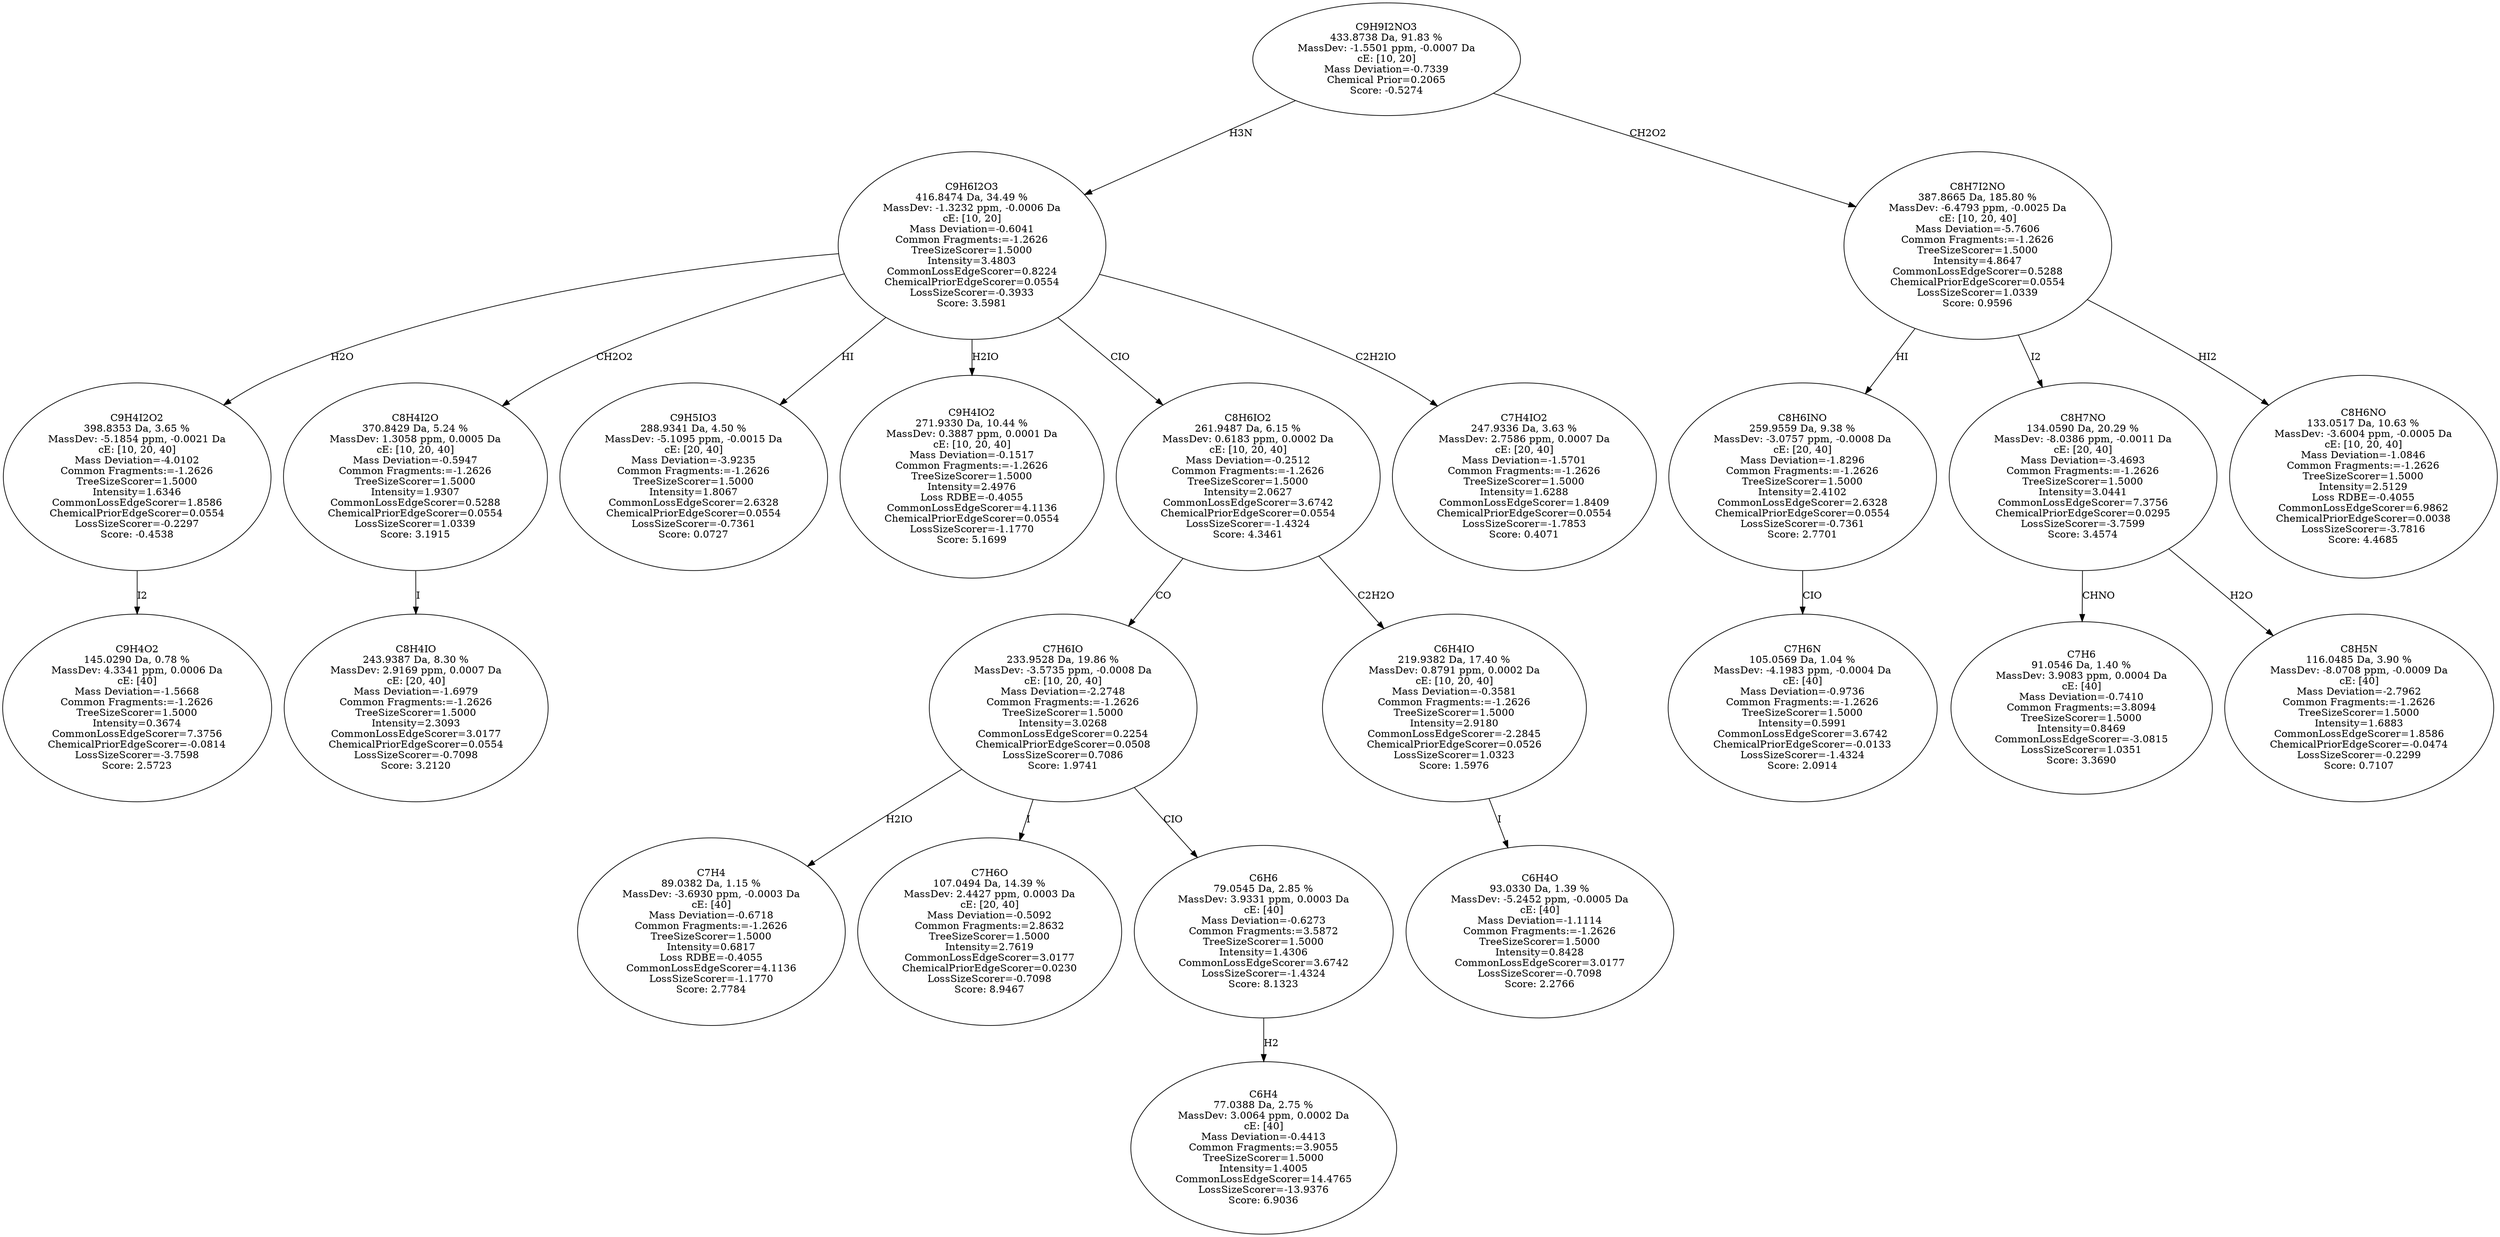 strict digraph {
v1 [label="C9H4O2\n145.0290 Da, 0.78 %\nMassDev: 4.3341 ppm, 0.0006 Da\ncE: [40]\nMass Deviation=-1.5668\nCommon Fragments:=-1.2626\nTreeSizeScorer=1.5000\nIntensity=0.3674\nCommonLossEdgeScorer=7.3756\nChemicalPriorEdgeScorer=-0.0814\nLossSizeScorer=-3.7598\nScore: 2.5723"];
v2 [label="C9H4I2O2\n398.8353 Da, 3.65 %\nMassDev: -5.1854 ppm, -0.0021 Da\ncE: [10, 20, 40]\nMass Deviation=-4.0102\nCommon Fragments:=-1.2626\nTreeSizeScorer=1.5000\nIntensity=1.6346\nCommonLossEdgeScorer=1.8586\nChemicalPriorEdgeScorer=0.0554\nLossSizeScorer=-0.2297\nScore: -0.4538"];
v3 [label="C8H4IO\n243.9387 Da, 8.30 %\nMassDev: 2.9169 ppm, 0.0007 Da\ncE: [20, 40]\nMass Deviation=-1.6979\nCommon Fragments:=-1.2626\nTreeSizeScorer=1.5000\nIntensity=2.3093\nCommonLossEdgeScorer=3.0177\nChemicalPriorEdgeScorer=0.0554\nLossSizeScorer=-0.7098\nScore: 3.2120"];
v4 [label="C8H4I2O\n370.8429 Da, 5.24 %\nMassDev: 1.3058 ppm, 0.0005 Da\ncE: [10, 20, 40]\nMass Deviation=-0.5947\nCommon Fragments:=-1.2626\nTreeSizeScorer=1.5000\nIntensity=1.9307\nCommonLossEdgeScorer=0.5288\nChemicalPriorEdgeScorer=0.0554\nLossSizeScorer=1.0339\nScore: 3.1915"];
v5 [label="C9H5IO3\n288.9341 Da, 4.50 %\nMassDev: -5.1095 ppm, -0.0015 Da\ncE: [20, 40]\nMass Deviation=-3.9235\nCommon Fragments:=-1.2626\nTreeSizeScorer=1.5000\nIntensity=1.8067\nCommonLossEdgeScorer=2.6328\nChemicalPriorEdgeScorer=0.0554\nLossSizeScorer=-0.7361\nScore: 0.0727"];
v6 [label="C9H4IO2\n271.9330 Da, 10.44 %\nMassDev: 0.3887 ppm, 0.0001 Da\ncE: [10, 20, 40]\nMass Deviation=-0.1517\nCommon Fragments:=-1.2626\nTreeSizeScorer=1.5000\nIntensity=2.4976\nLoss RDBE=-0.4055\nCommonLossEdgeScorer=4.1136\nChemicalPriorEdgeScorer=0.0554\nLossSizeScorer=-1.1770\nScore: 5.1699"];
v7 [label="C7H4\n89.0382 Da, 1.15 %\nMassDev: -3.6930 ppm, -0.0003 Da\ncE: [40]\nMass Deviation=-0.6718\nCommon Fragments:=-1.2626\nTreeSizeScorer=1.5000\nIntensity=0.6817\nLoss RDBE=-0.4055\nCommonLossEdgeScorer=4.1136\nLossSizeScorer=-1.1770\nScore: 2.7784"];
v8 [label="C7H6O\n107.0494 Da, 14.39 %\nMassDev: 2.4427 ppm, 0.0003 Da\ncE: [20, 40]\nMass Deviation=-0.5092\nCommon Fragments:=2.8632\nTreeSizeScorer=1.5000\nIntensity=2.7619\nCommonLossEdgeScorer=3.0177\nChemicalPriorEdgeScorer=0.0230\nLossSizeScorer=-0.7098\nScore: 8.9467"];
v9 [label="C6H4\n77.0388 Da, 2.75 %\nMassDev: 3.0064 ppm, 0.0002 Da\ncE: [40]\nMass Deviation=-0.4413\nCommon Fragments:=3.9055\nTreeSizeScorer=1.5000\nIntensity=1.4005\nCommonLossEdgeScorer=14.4765\nLossSizeScorer=-13.9376\nScore: 6.9036"];
v10 [label="C6H6\n79.0545 Da, 2.85 %\nMassDev: 3.9331 ppm, 0.0003 Da\ncE: [40]\nMass Deviation=-0.6273\nCommon Fragments:=3.5872\nTreeSizeScorer=1.5000\nIntensity=1.4306\nCommonLossEdgeScorer=3.6742\nLossSizeScorer=-1.4324\nScore: 8.1323"];
v11 [label="C7H6IO\n233.9528 Da, 19.86 %\nMassDev: -3.5735 ppm, -0.0008 Da\ncE: [10, 20, 40]\nMass Deviation=-2.2748\nCommon Fragments:=-1.2626\nTreeSizeScorer=1.5000\nIntensity=3.0268\nCommonLossEdgeScorer=0.2254\nChemicalPriorEdgeScorer=0.0508\nLossSizeScorer=0.7086\nScore: 1.9741"];
v12 [label="C6H4O\n93.0330 Da, 1.39 %\nMassDev: -5.2452 ppm, -0.0005 Da\ncE: [40]\nMass Deviation=-1.1114\nCommon Fragments:=-1.2626\nTreeSizeScorer=1.5000\nIntensity=0.8428\nCommonLossEdgeScorer=3.0177\nLossSizeScorer=-0.7098\nScore: 2.2766"];
v13 [label="C6H4IO\n219.9382 Da, 17.40 %\nMassDev: 0.8791 ppm, 0.0002 Da\ncE: [10, 20, 40]\nMass Deviation=-0.3581\nCommon Fragments:=-1.2626\nTreeSizeScorer=1.5000\nIntensity=2.9180\nCommonLossEdgeScorer=-2.2845\nChemicalPriorEdgeScorer=0.0526\nLossSizeScorer=1.0323\nScore: 1.5976"];
v14 [label="C8H6IO2\n261.9487 Da, 6.15 %\nMassDev: 0.6183 ppm, 0.0002 Da\ncE: [10, 20, 40]\nMass Deviation=-0.2512\nCommon Fragments:=-1.2626\nTreeSizeScorer=1.5000\nIntensity=2.0627\nCommonLossEdgeScorer=3.6742\nChemicalPriorEdgeScorer=0.0554\nLossSizeScorer=-1.4324\nScore: 4.3461"];
v15 [label="C7H4IO2\n247.9336 Da, 3.63 %\nMassDev: 2.7586 ppm, 0.0007 Da\ncE: [20, 40]\nMass Deviation=-1.5701\nCommon Fragments:=-1.2626\nTreeSizeScorer=1.5000\nIntensity=1.6288\nCommonLossEdgeScorer=1.8409\nChemicalPriorEdgeScorer=0.0554\nLossSizeScorer=-1.7853\nScore: 0.4071"];
v16 [label="C9H6I2O3\n416.8474 Da, 34.49 %\nMassDev: -1.3232 ppm, -0.0006 Da\ncE: [10, 20]\nMass Deviation=-0.6041\nCommon Fragments:=-1.2626\nTreeSizeScorer=1.5000\nIntensity=3.4803\nCommonLossEdgeScorer=0.8224\nChemicalPriorEdgeScorer=0.0554\nLossSizeScorer=-0.3933\nScore: 3.5981"];
v17 [label="C7H6N\n105.0569 Da, 1.04 %\nMassDev: -4.1983 ppm, -0.0004 Da\ncE: [40]\nMass Deviation=-0.9736\nCommon Fragments:=-1.2626\nTreeSizeScorer=1.5000\nIntensity=0.5991\nCommonLossEdgeScorer=3.6742\nChemicalPriorEdgeScorer=-0.0133\nLossSizeScorer=-1.4324\nScore: 2.0914"];
v18 [label="C8H6INO\n259.9559 Da, 9.38 %\nMassDev: -3.0757 ppm, -0.0008 Da\ncE: [20, 40]\nMass Deviation=-1.8296\nCommon Fragments:=-1.2626\nTreeSizeScorer=1.5000\nIntensity=2.4102\nCommonLossEdgeScorer=2.6328\nChemicalPriorEdgeScorer=0.0554\nLossSizeScorer=-0.7361\nScore: 2.7701"];
v19 [label="C7H6\n91.0546 Da, 1.40 %\nMassDev: 3.9083 ppm, 0.0004 Da\ncE: [40]\nMass Deviation=-0.7410\nCommon Fragments:=3.8094\nTreeSizeScorer=1.5000\nIntensity=0.8469\nCommonLossEdgeScorer=-3.0815\nLossSizeScorer=1.0351\nScore: 3.3690"];
v20 [label="C8H5N\n116.0485 Da, 3.90 %\nMassDev: -8.0708 ppm, -0.0009 Da\ncE: [40]\nMass Deviation=-2.7962\nCommon Fragments:=-1.2626\nTreeSizeScorer=1.5000\nIntensity=1.6883\nCommonLossEdgeScorer=1.8586\nChemicalPriorEdgeScorer=-0.0474\nLossSizeScorer=-0.2299\nScore: 0.7107"];
v21 [label="C8H7NO\n134.0590 Da, 20.29 %\nMassDev: -8.0386 ppm, -0.0011 Da\ncE: [20, 40]\nMass Deviation=-3.4693\nCommon Fragments:=-1.2626\nTreeSizeScorer=1.5000\nIntensity=3.0441\nCommonLossEdgeScorer=7.3756\nChemicalPriorEdgeScorer=0.0295\nLossSizeScorer=-3.7599\nScore: 3.4574"];
v22 [label="C8H6NO\n133.0517 Da, 10.63 %\nMassDev: -3.6004 ppm, -0.0005 Da\ncE: [10, 20, 40]\nMass Deviation=-1.0846\nCommon Fragments:=-1.2626\nTreeSizeScorer=1.5000\nIntensity=2.5129\nLoss RDBE=-0.4055\nCommonLossEdgeScorer=6.9862\nChemicalPriorEdgeScorer=0.0038\nLossSizeScorer=-3.7816\nScore: 4.4685"];
v23 [label="C8H7I2NO\n387.8665 Da, 185.80 %\nMassDev: -6.4793 ppm, -0.0025 Da\ncE: [10, 20, 40]\nMass Deviation=-5.7606\nCommon Fragments:=-1.2626\nTreeSizeScorer=1.5000\nIntensity=4.8647\nCommonLossEdgeScorer=0.5288\nChemicalPriorEdgeScorer=0.0554\nLossSizeScorer=1.0339\nScore: 0.9596"];
v24 [label="C9H9I2NO3\n433.8738 Da, 91.83 %\nMassDev: -1.5501 ppm, -0.0007 Da\ncE: [10, 20]\nMass Deviation=-0.7339\nChemical Prior=0.2065\nScore: -0.5274"];
v2 -> v1 [label="I2"];
v16 -> v2 [label="H2O"];
v4 -> v3 [label="I"];
v16 -> v4 [label="CH2O2"];
v16 -> v5 [label="HI"];
v16 -> v6 [label="H2IO"];
v11 -> v7 [label="H2IO"];
v11 -> v8 [label="I"];
v10 -> v9 [label="H2"];
v11 -> v10 [label="CIO"];
v14 -> v11 [label="CO"];
v13 -> v12 [label="I"];
v14 -> v13 [label="C2H2O"];
v16 -> v14 [label="CIO"];
v16 -> v15 [label="C2H2IO"];
v24 -> v16 [label="H3N"];
v18 -> v17 [label="CIO"];
v23 -> v18 [label="HI"];
v21 -> v19 [label="CHNO"];
v21 -> v20 [label="H2O"];
v23 -> v21 [label="I2"];
v23 -> v22 [label="HI2"];
v24 -> v23 [label="CH2O2"];
}